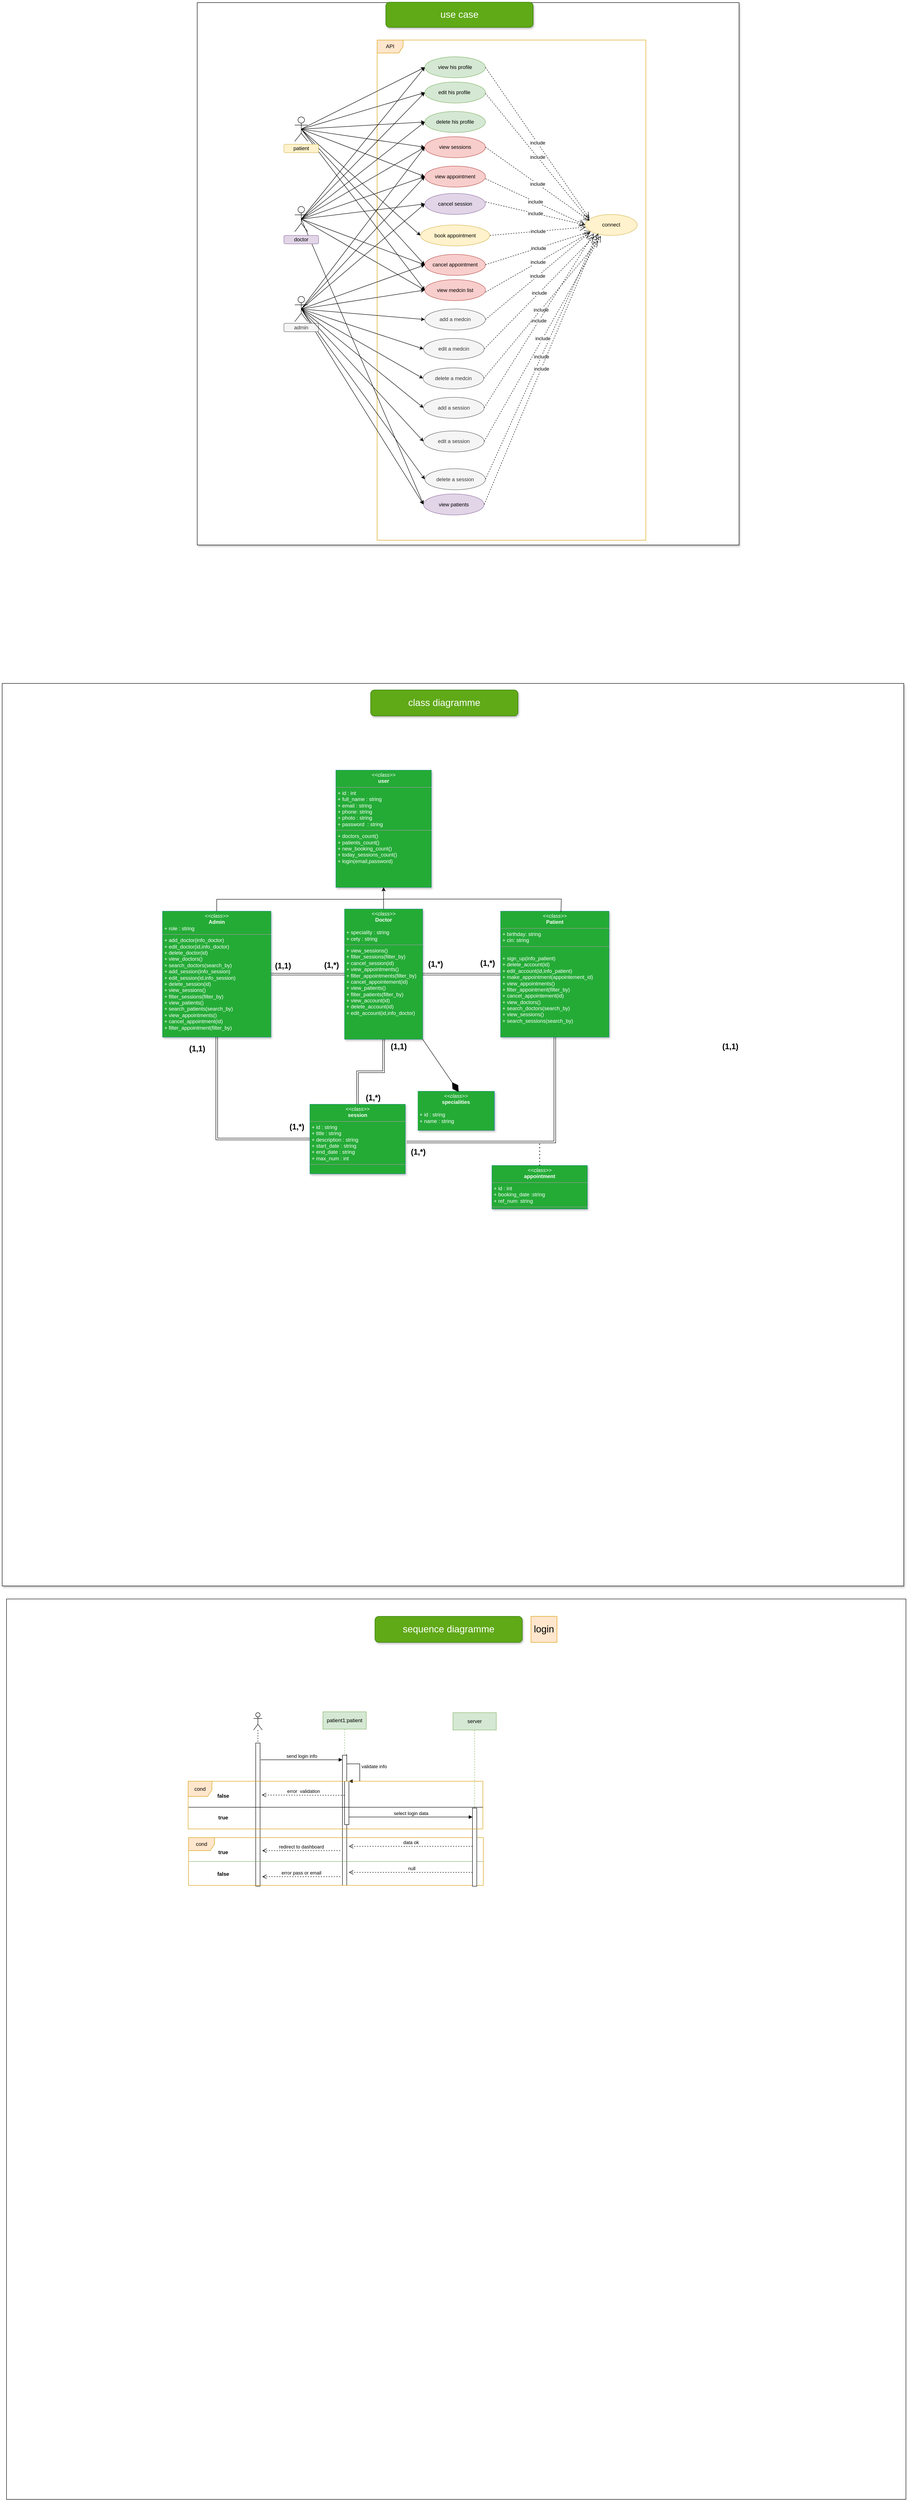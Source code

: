 <mxfile>
    <diagram id="UGjeLLnxC0224PIcNIG1" name="Page-1">
        <mxGraphModel dx="12347" dy="8640" grid="1" gridSize="10" guides="1" tooltips="1" connect="1" arrows="1" fold="1" page="1" pageScale="1" pageWidth="827" pageHeight="1169" math="0" shadow="0">
            <root>
                <mxCell id="0"/>
                <mxCell id="1" parent="0"/>
                <mxCell id="3" value="" style="whiteSpace=wrap;html=1;aspect=fixed;shadow=1;labelBackgroundColor=#24AB36;fontSize=22;fillColor=#FFFFFF;" vertex="1" parent="1">
                    <mxGeometry x="120" y="81" width="1250" height="1250" as="geometry"/>
                </mxCell>
                <mxCell id="4" value="" style="whiteSpace=wrap;html=1;aspect=fixed;shadow=1;labelBackgroundColor=#24AB36;fontSize=22;fillColor=#FFFFFF;" vertex="1" parent="1">
                    <mxGeometry x="-330" y="1650" width="2080" height="2080" as="geometry"/>
                </mxCell>
                <mxCell id="5" value="&lt;span style=&quot;font-size: 22px;&quot;&gt;class diagramme&lt;/span&gt;" style="rounded=1;whiteSpace=wrap;html=1;shadow=1;fillColor=#60a917;strokeColor=#2D7600;fontColor=#ffffff;" vertex="1" parent="1">
                    <mxGeometry x="520" y="1665" width="340" height="60" as="geometry"/>
                </mxCell>
                <mxCell id="6" style="edgeStyle=orthogonalEdgeStyle;shape=link;rounded=0;orthogonalLoop=1;jettySize=auto;html=1;entryX=0;entryY=0.5;entryDx=0;entryDy=0;fontSize=22;" edge="1" parent="1" source="7" target="9">
                    <mxGeometry relative="1" as="geometry"/>
                </mxCell>
                <mxCell id="7" value="&lt;p style=&quot;margin:0px;margin-top:4px;text-align:center;&quot;&gt;&lt;i&gt;&amp;lt;&amp;lt;class&amp;gt;&amp;gt;&lt;/i&gt;&lt;br&gt;&lt;b&gt;Admin&lt;/b&gt;&lt;/p&gt;&lt;p style=&quot;margin:0px;margin-left:4px;&quot;&gt;+ role : string&lt;/p&gt;&lt;hr size=&quot;1&quot;&gt;&lt;p style=&quot;margin:0px;margin-left:4px;&quot;&gt;+ add_doctor(info_doctor)&lt;br&gt;&lt;/p&gt;&lt;p style=&quot;margin:0px;margin-left:4px;&quot;&gt;+ edit_doctor(id,info_doctor)&lt;br&gt;&lt;/p&gt;&lt;p style=&quot;margin:0px;margin-left:4px;&quot;&gt;+ delete_doctor(id)&lt;/p&gt;&lt;p style=&quot;margin:0px;margin-left:4px;&quot;&gt;+ view_doctors()&lt;/p&gt;&lt;p style=&quot;margin:0px;margin-left:4px;&quot;&gt;+ search_doctors(search_by)&lt;/p&gt;&lt;p style=&quot;margin:0px;margin-left:4px;&quot;&gt;+ add_session(info_session)&lt;/p&gt;&lt;p style=&quot;margin:0px;margin-left:4px;&quot;&gt;+ edit_session(id,info_session)&lt;/p&gt;&lt;p style=&quot;margin:0px;margin-left:4px;&quot;&gt;+ delete_session(id)&lt;/p&gt;&lt;p style=&quot;margin: 0px 0px 0px 4px;&quot;&gt;+ view_sessions()&lt;/p&gt;&lt;p style=&quot;margin: 0px 0px 0px 4px;&quot;&gt;+ filter_sessions(filter_by)&lt;/p&gt;&lt;p style=&quot;margin:0px;margin-left:4px;&quot;&gt;+ view_patients()&lt;/p&gt;&lt;p style=&quot;margin:0px;margin-left:4px;&quot;&gt;+ search_patients(search_by)&lt;/p&gt;&lt;p style=&quot;margin:0px;margin-left:4px;&quot;&gt;+ view_appointments()&lt;/p&gt;&lt;p style=&quot;margin:0px;margin-left:4px;&quot;&gt;+ cancel_appointment(id)&lt;/p&gt;&lt;p style=&quot;margin:0px;margin-left:4px;&quot;&gt;+ filter_appointment(filter_by)&lt;/p&gt;&lt;div&gt;&lt;br&gt;&lt;/div&gt;&lt;p style=&quot;margin:0px;margin-left:4px;&quot;&gt;&lt;br&gt;&lt;/p&gt;" style="verticalAlign=top;align=left;overflow=fill;fontSize=12;fontFamily=Helvetica;html=1;shadow=1;labelBackgroundColor=#24AB36;fillColor=#FFFFFF;fontColor=#ffffff;strokeColor=#006EAF;" vertex="1" parent="1">
                    <mxGeometry x="40" y="2175" width="250" height="290" as="geometry"/>
                </mxCell>
                <mxCell id="8" style="edgeStyle=none;rounded=0;orthogonalLoop=1;jettySize=auto;html=1;exitX=1;exitY=1;exitDx=0;exitDy=0;fontSize=22;" edge="1" parent="1" source="7" target="7">
                    <mxGeometry relative="1" as="geometry"/>
                </mxCell>
                <mxCell id="9" value="&lt;p style=&quot;margin:0px;margin-top:4px;text-align:center;&quot;&gt;&lt;i&gt;&amp;lt;&amp;lt;class&amp;gt;&amp;gt;&lt;/i&gt;&lt;br&gt;&lt;b&gt;Doctor&lt;/b&gt;&lt;/p&gt;&lt;p style=&quot;margin:0px;margin-left:4px;&quot;&gt;&lt;br&gt;&lt;/p&gt;&lt;p style=&quot;margin:0px;margin-left:4px;&quot;&gt;+ speciality : string&lt;/p&gt;&lt;p style=&quot;margin:0px;margin-left:4px;&quot;&gt;+ cety : string&lt;/p&gt;&lt;hr size=&quot;1&quot;&gt;&lt;p style=&quot;margin:0px;margin-left:4px;&quot;&gt;+ view_sessions()&lt;br&gt;&lt;/p&gt;&lt;p style=&quot;margin:0px;margin-left:4px;&quot;&gt;+ filter_sessions(filter_by)&lt;/p&gt;&lt;p style=&quot;margin:0px;margin-left:4px;&quot;&gt;+ cancel_session(id)&lt;/p&gt;&lt;p style=&quot;margin:0px;margin-left:4px;&quot;&gt;+ view_appointments()&lt;/p&gt;&lt;p style=&quot;margin:0px;margin-left:4px;&quot;&gt;+ filter_appointments(filter_by)&lt;br&gt;&lt;/p&gt;&lt;p style=&quot;margin:0px;margin-left:4px;&quot;&gt;+ cancel_appointement(id)&lt;br&gt;&lt;/p&gt;&lt;p style=&quot;margin:0px;margin-left:4px;&quot;&gt;+ view_patients()&lt;/p&gt;&lt;p style=&quot;margin:0px;margin-left:4px;&quot;&gt;+ filter_patients(filter_by)&lt;/p&gt;&lt;p style=&quot;margin:0px;margin-left:4px;&quot;&gt;+ view_account(id)&lt;/p&gt;&lt;p style=&quot;margin:0px;margin-left:4px;&quot;&gt;+ delete_account(id)&lt;/p&gt;&lt;p style=&quot;margin:0px;margin-left:4px;&quot;&gt;+ edit_account(id,info_doctor)&lt;/p&gt;&lt;p style=&quot;margin:0px;margin-left:4px;&quot;&gt;&lt;br&gt;&lt;/p&gt;" style="verticalAlign=top;align=left;overflow=fill;fontSize=12;fontFamily=Helvetica;html=1;shadow=1;labelBackgroundColor=#24AB36;fillColor=#FFFFFF;fontColor=#ffffff;strokeColor=#006EAF;" vertex="1" parent="1">
                    <mxGeometry x="460" y="2170" width="180" height="300" as="geometry"/>
                </mxCell>
                <mxCell id="10" style="edgeStyle=orthogonalEdgeStyle;shape=link;rounded=0;orthogonalLoop=1;jettySize=auto;html=1;exitX=1.015;exitY=0.543;exitDx=0;exitDy=0;entryX=0.5;entryY=1;entryDx=0;entryDy=0;fontSize=22;exitPerimeter=0;" edge="1" parent="1" source="13" target="15">
                    <mxGeometry relative="1" as="geometry"/>
                </mxCell>
                <mxCell id="11" style="edgeStyle=orthogonalEdgeStyle;shape=link;rounded=0;orthogonalLoop=1;jettySize=auto;html=1;exitX=0;exitY=0.5;exitDx=0;exitDy=0;entryX=0.5;entryY=1;entryDx=0;entryDy=0;fontSize=22;" edge="1" parent="1" source="13" target="7">
                    <mxGeometry relative="1" as="geometry"/>
                </mxCell>
                <mxCell id="12" style="edgeStyle=orthogonalEdgeStyle;rounded=0;orthogonalLoop=1;jettySize=auto;html=1;entryX=0.5;entryY=1;entryDx=0;entryDy=0;shape=link;" edge="1" parent="1" source="13" target="9">
                    <mxGeometry relative="1" as="geometry"/>
                </mxCell>
                <mxCell id="13" value="&lt;p style=&quot;margin:0px;margin-top:4px;text-align:center;&quot;&gt;&lt;i&gt;&amp;lt;&amp;lt;class&amp;gt;&amp;gt;&lt;/i&gt;&lt;br&gt;&lt;b&gt;session&lt;/b&gt;&lt;/p&gt;&lt;hr size=&quot;1&quot;&gt;&lt;p style=&quot;margin:0px;margin-left:4px;&quot;&gt;+ id : string&lt;br&gt;+ title : string&lt;/p&gt;&lt;p style=&quot;margin:0px;margin-left:4px;&quot;&gt;+ description : string&lt;/p&gt;&lt;p style=&quot;margin:0px;margin-left:4px;&quot;&gt;+ start_date : string&lt;/p&gt;&lt;p style=&quot;margin:0px;margin-left:4px;&quot;&gt;+ end_date : string&lt;/p&gt;&lt;p style=&quot;margin:0px;margin-left:4px;&quot;&gt;+ max_num : int&lt;br&gt;&lt;/p&gt;&lt;hr size=&quot;1&quot;&gt;&lt;p style=&quot;margin:0px;margin-left:4px;&quot;&gt;&lt;br&gt;&lt;/p&gt;" style="verticalAlign=top;align=left;overflow=fill;fontSize=12;fontFamily=Helvetica;html=1;shadow=1;labelBackgroundColor=#24AB36;fillColor=#FFFFFF;fontColor=#ffffff;strokeColor=#006EAF;" vertex="1" parent="1">
                    <mxGeometry x="380" y="2620" width="220" height="160" as="geometry"/>
                </mxCell>
                <mxCell id="14" style="edgeStyle=none;rounded=0;orthogonalLoop=1;jettySize=auto;html=1;entryX=1;entryY=0.5;entryDx=0;entryDy=0;fontSize=22;shape=link;" edge="1" parent="1" source="15" target="9">
                    <mxGeometry relative="1" as="geometry"/>
                </mxCell>
                <mxCell id="15" value="&lt;p style=&quot;margin:0px;margin-top:4px;text-align:center;&quot;&gt;&lt;i&gt;&amp;lt;&amp;lt;class&amp;gt;&amp;gt;&lt;/i&gt;&lt;br&gt;&lt;b&gt;Patient&lt;/b&gt;&lt;/p&gt;&lt;hr size=&quot;1&quot;&gt;&lt;p style=&quot;margin:0px;margin-left:4px;&quot;&gt;+ birthday: string&lt;br&gt;+ cin: string&lt;/p&gt;&lt;hr size=&quot;1&quot;&gt;&lt;p style=&quot;margin:0px;margin-left:4px;&quot;&gt;&lt;br&gt;&lt;/p&gt;&lt;p style=&quot;margin: 0px 0px 0px 4px;&quot;&gt;+ sign_up(info_patient)&lt;/p&gt;&lt;p style=&quot;margin: 0px 0px 0px 4px;&quot;&gt;+ delete_account(id)&lt;/p&gt;&lt;p style=&quot;margin: 0px 0px 0px 4px;&quot;&gt;+ edit_account(id,info_patient)&lt;/p&gt;&lt;p style=&quot;margin:0px;margin-left:4px;&quot;&gt;+ make_appointment(appointement_id)&lt;/p&gt;&lt;p style=&quot;margin:0px;margin-left:4px;&quot;&gt;+ view_appointments()&lt;/p&gt;&lt;p style=&quot;margin:0px;margin-left:4px;&quot;&gt;+ filter_appointment(filter_by)&lt;/p&gt;&lt;p style=&quot;margin:0px;margin-left:4px;&quot;&gt;+ cancel_appointement(id)&lt;/p&gt;&lt;p style=&quot;margin:0px;margin-left:4px;&quot;&gt;+ view_doctors()&lt;/p&gt;&lt;p style=&quot;margin:0px;margin-left:4px;&quot;&gt;+ search_doctors(search_by)&lt;/p&gt;&lt;p style=&quot;margin:0px;margin-left:4px;&quot;&gt;+ view_sessions()&lt;/p&gt;&lt;p style=&quot;margin:0px;margin-left:4px;&quot;&gt;+ search_sessions(search_by)&lt;/p&gt;" style="verticalAlign=top;align=left;overflow=fill;fontSize=12;fontFamily=Helvetica;html=1;shadow=1;labelBackgroundColor=#24AB36;fillColor=#FFFFFF;fontColor=#ffffff;strokeColor=#006EAF;" vertex="1" parent="1">
                    <mxGeometry x="820" y="2175" width="250" height="290" as="geometry"/>
                </mxCell>
                <mxCell id="16" value="&lt;p style=&quot;margin:0px;margin-top:4px;text-align:center;&quot;&gt;&lt;i&gt;&amp;lt;&amp;lt;class&amp;gt;&amp;gt;&lt;/i&gt;&lt;br&gt;&lt;b&gt;appointment&lt;/b&gt;&lt;/p&gt;&lt;hr size=&quot;1&quot;&gt;&lt;p style=&quot;margin:0px;margin-left:4px;&quot;&gt;+ id : int&amp;nbsp;&lt;/p&gt;&lt;p style=&quot;margin:0px;margin-left:4px;&quot;&gt;+ booking_date :string&lt;/p&gt;&lt;p style=&quot;margin:0px;margin-left:4px;&quot;&gt;+ ref_num: string&lt;/p&gt;&lt;hr size=&quot;1&quot;&gt;&lt;p style=&quot;margin:0px;margin-left:4px;&quot;&gt;&lt;br&gt;&lt;/p&gt;" style="verticalAlign=top;align=left;overflow=fill;fontSize=12;fontFamily=Helvetica;html=1;shadow=1;labelBackgroundColor=#24AB36;fillColor=#FFFFFF;fontColor=#ffffff;strokeColor=#006EAF;" vertex="1" parent="1">
                    <mxGeometry x="800" y="2761" width="220" height="100" as="geometry"/>
                </mxCell>
                <mxCell id="17" value="&lt;p style=&quot;margin:0px;margin-top:4px;text-align:center;&quot;&gt;&lt;i&gt;&amp;lt;&amp;lt;class&amp;gt;&amp;gt;&lt;/i&gt;&lt;br&gt;&lt;b&gt;user&lt;/b&gt;&lt;/p&gt;&lt;hr size=&quot;1&quot;&gt;&lt;p style=&quot;margin: 0px 0px 0px 4px;&quot;&gt;+ id : int&lt;br&gt;+ full_name : string&lt;/p&gt;&lt;p style=&quot;margin: 0px 0px 0px 4px;&quot;&gt;+ email : string&lt;/p&gt;&lt;p style=&quot;margin: 0px 0px 0px 4px;&quot;&gt;+ phone: string&lt;br&gt;&lt;/p&gt;&lt;p style=&quot;margin: 0px 0px 0px 4px;&quot;&gt;+ photo : string&lt;br&gt;&lt;/p&gt;&lt;p style=&quot;margin: 0px 0px 0px 4px;&quot;&gt;+ password&amp;nbsp; : string&lt;/p&gt;&lt;hr size=&quot;1&quot;&gt;&lt;p style=&quot;margin:0px;margin-left:4px;&quot;&gt;+ doctors_count()&lt;/p&gt;&lt;p style=&quot;margin:0px;margin-left:4px;&quot;&gt;+ patients_count()&lt;/p&gt;&lt;p style=&quot;margin:0px;margin-left:4px;&quot;&gt;+ new_booking_count()&lt;/p&gt;&lt;p style=&quot;margin:0px;margin-left:4px;&quot;&gt;+ today_sessions_count()&lt;/p&gt;&lt;p style=&quot;margin:0px;margin-left:4px;&quot;&gt;+ login(email,password)&lt;/p&gt;" style="verticalAlign=top;align=left;overflow=fill;fontSize=12;fontFamily=Helvetica;html=1;shadow=1;labelBackgroundColor=#24AB36;fillColor=#FFFFFF;fontColor=#ffffff;strokeColor=#006EAF;" vertex="1" parent="1">
                    <mxGeometry x="440" y="1850" width="220" height="270" as="geometry"/>
                </mxCell>
                <mxCell id="18" style="edgeStyle=orthogonalEdgeStyle;rounded=0;orthogonalLoop=1;jettySize=auto;html=1;exitX=0.5;exitY=0;exitDx=0;exitDy=0;entryX=0.5;entryY=1;entryDx=0;entryDy=0;fontSize=22;" edge="1" parent="1" source="7" target="17">
                    <mxGeometry relative="1" as="geometry"/>
                </mxCell>
                <mxCell id="19" style="edgeStyle=orthogonalEdgeStyle;rounded=0;orthogonalLoop=1;jettySize=auto;html=1;exitX=0.5;exitY=0;exitDx=0;exitDy=0;entryX=0.5;entryY=1;entryDx=0;entryDy=0;fontSize=22;" edge="1" parent="1" source="9" target="17">
                    <mxGeometry relative="1" as="geometry"/>
                </mxCell>
                <mxCell id="20" style="edgeStyle=orthogonalEdgeStyle;rounded=0;orthogonalLoop=1;jettySize=auto;html=1;entryX=0.5;entryY=1;entryDx=0;entryDy=0;fontSize=22;exitX=0.557;exitY=0.006;exitDx=0;exitDy=0;exitPerimeter=0;" edge="1" parent="1" source="15" target="17">
                    <mxGeometry relative="1" as="geometry">
                        <Array as="points">
                            <mxPoint x="959" y="2170"/>
                            <mxPoint x="960" y="2147"/>
                            <mxPoint x="550" y="2147"/>
                        </Array>
                        <mxPoint x="1380" y="2170" as="sourcePoint"/>
                        <mxPoint x="660" y="2117.0" as="targetPoint"/>
                    </mxGeometry>
                </mxCell>
                <mxCell id="21" value="" style="group" vertex="1" connectable="0" parent="1">
                    <mxGeometry x="320" y="80" width="835" height="1240" as="geometry"/>
                </mxCell>
                <mxCell id="22" value="API" style="shape=umlFrame;whiteSpace=wrap;html=1;fillColor=#ffe6cc;strokeColor=#d79b00;" vertex="1" parent="21">
                    <mxGeometry x="215" y="87.188" width="620" height="1152.812" as="geometry"/>
                </mxCell>
                <mxCell id="23" value="Actor" style="shape=umlActor;verticalLabelPosition=bottom;verticalAlign=top;html=1;" vertex="1" parent="21">
                    <mxGeometry x="25" y="264.469" width="30" height="56.188" as="geometry"/>
                </mxCell>
                <mxCell id="24" value="Actor" style="shape=umlActor;verticalLabelPosition=bottom;verticalAlign=top;html=1;" vertex="1" parent="21">
                    <mxGeometry x="25" y="470.812" width="30" height="58.125" as="geometry"/>
                </mxCell>
                <mxCell id="25" style="edgeStyle=none;rounded=0;orthogonalLoop=1;jettySize=auto;html=1;exitX=0.5;exitY=0.5;exitDx=0;exitDy=0;exitPerimeter=0;" edge="1" parent="21" source="27">
                    <mxGeometry relative="1" as="geometry">
                        <mxPoint x="325" y="402.031" as="targetPoint"/>
                    </mxGeometry>
                </mxCell>
                <mxCell id="26" style="edgeStyle=none;rounded=0;orthogonalLoop=1;jettySize=auto;html=1;exitX=0.5;exitY=0.5;exitDx=0;exitDy=0;exitPerimeter=0;" edge="1" parent="21" source="27">
                    <mxGeometry relative="1" as="geometry">
                        <mxPoint x="325" y="465" as="targetPoint"/>
                    </mxGeometry>
                </mxCell>
                <mxCell id="27" value="Actor" style="shape=umlActor;verticalLabelPosition=bottom;verticalAlign=top;html=1;" vertex="1" parent="21">
                    <mxGeometry x="25" y="678.125" width="30" height="58.125" as="geometry"/>
                </mxCell>
                <mxCell id="28" value="edit his profile&amp;nbsp;" style="ellipse;whiteSpace=wrap;html=1;fillColor=#d5e8d4;strokeColor=#82b366;" vertex="1" parent="21">
                    <mxGeometry x="325" y="184.062" width="140" height="48.438" as="geometry"/>
                </mxCell>
                <mxCell id="29" style="edgeStyle=none;rounded=0;orthogonalLoop=1;jettySize=auto;html=1;exitX=0.5;exitY=0.5;exitDx=0;exitDy=0;exitPerimeter=0;entryX=0;entryY=0.5;entryDx=0;entryDy=0;" edge="1" parent="21" source="23" target="28">
                    <mxGeometry relative="1" as="geometry"/>
                </mxCell>
                <mxCell id="30" style="edgeStyle=none;rounded=0;orthogonalLoop=1;jettySize=auto;html=1;exitX=0.5;exitY=0.5;exitDx=0;exitDy=0;exitPerimeter=0;entryX=0;entryY=0.5;entryDx=0;entryDy=0;" edge="1" parent="21" source="24" target="28">
                    <mxGeometry relative="1" as="geometry"/>
                </mxCell>
                <mxCell id="31" value="view sessions" style="ellipse;whiteSpace=wrap;html=1;fillColor=#f8cecc;strokeColor=#b85450;" vertex="1" parent="21">
                    <mxGeometry x="325" y="310" width="140" height="48.438" as="geometry"/>
                </mxCell>
                <mxCell id="32" style="edgeStyle=none;rounded=0;orthogonalLoop=1;jettySize=auto;html=1;exitX=0.5;exitY=0.5;exitDx=0;exitDy=0;exitPerimeter=0;entryX=0;entryY=0.5;entryDx=0;entryDy=0;" edge="1" parent="21" source="23" target="31">
                    <mxGeometry relative="1" as="geometry"/>
                </mxCell>
                <mxCell id="33" style="edgeStyle=none;rounded=0;orthogonalLoop=1;jettySize=auto;html=1;exitX=0.5;exitY=0.5;exitDx=0;exitDy=0;exitPerimeter=0;entryX=0;entryY=0.5;entryDx=0;entryDy=0;" edge="1" parent="21" source="24" target="31">
                    <mxGeometry relative="1" as="geometry"/>
                </mxCell>
                <mxCell id="34" style="edgeStyle=none;rounded=0;orthogonalLoop=1;jettySize=auto;html=1;exitX=0.5;exitY=0.5;exitDx=0;exitDy=0;exitPerimeter=0;entryX=0;entryY=0.5;entryDx=0;entryDy=0;" edge="1" parent="21" source="27" target="31">
                    <mxGeometry relative="1" as="geometry">
                        <mxPoint x="325" y="343.906" as="targetPoint"/>
                    </mxGeometry>
                </mxCell>
                <mxCell id="35" value="book appointment" style="ellipse;whiteSpace=wrap;html=1;fillColor=#fff2cc;strokeColor=#d6b656;" vertex="1" parent="21">
                    <mxGeometry x="315" y="513.438" width="160" height="48.438" as="geometry"/>
                </mxCell>
                <mxCell id="36" style="edgeStyle=none;rounded=0;orthogonalLoop=1;jettySize=auto;html=1;exitX=0.5;exitY=0.5;exitDx=0;exitDy=0;exitPerimeter=0;entryX=0;entryY=0.5;entryDx=0;entryDy=0;" edge="1" parent="21" source="23" target="35">
                    <mxGeometry relative="1" as="geometry"/>
                </mxCell>
                <mxCell id="37" value="cancel session" style="ellipse;whiteSpace=wrap;html=1;fillColor=#e1d5e7;strokeColor=#9673a6;" vertex="1" parent="21">
                    <mxGeometry x="325" y="440.781" width="140" height="48.438" as="geometry"/>
                </mxCell>
                <mxCell id="38" style="edgeStyle=none;rounded=0;orthogonalLoop=1;jettySize=auto;html=1;exitX=0.5;exitY=0.5;exitDx=0;exitDy=0;exitPerimeter=0;entryX=0;entryY=0.5;entryDx=0;entryDy=0;" edge="1" parent="21" source="24" target="37">
                    <mxGeometry relative="1" as="geometry"/>
                </mxCell>
                <mxCell id="39" value="cancel appointment" style="ellipse;whiteSpace=wrap;html=1;fillColor=#f8cecc;strokeColor=#b85450;" vertex="1" parent="21">
                    <mxGeometry x="325" y="581.25" width="140" height="48.438" as="geometry"/>
                </mxCell>
                <mxCell id="40" style="edgeStyle=none;rounded=0;orthogonalLoop=1;jettySize=auto;html=1;exitX=0.5;exitY=0.5;exitDx=0;exitDy=0;exitPerimeter=0;entryX=0;entryY=0.5;entryDx=0;entryDy=0;" edge="1" parent="21" source="23" target="39">
                    <mxGeometry relative="1" as="geometry"/>
                </mxCell>
                <mxCell id="41" style="edgeStyle=none;rounded=0;orthogonalLoop=1;jettySize=auto;html=1;exitX=0.5;exitY=0.5;exitDx=0;exitDy=0;exitPerimeter=0;entryX=0;entryY=0.5;entryDx=0;entryDy=0;" edge="1" parent="21" source="24" target="39">
                    <mxGeometry relative="1" as="geometry"/>
                </mxCell>
                <mxCell id="42" style="edgeStyle=none;rounded=0;orthogonalLoop=1;jettySize=auto;html=1;exitX=0.5;exitY=0.5;exitDx=0;exitDy=0;exitPerimeter=0;entryX=0;entryY=0.5;entryDx=0;entryDy=0;" edge="1" parent="21" source="27" target="39">
                    <mxGeometry relative="1" as="geometry"/>
                </mxCell>
                <mxCell id="43" value="view medcin list" style="ellipse;whiteSpace=wrap;html=1;fillColor=#f8cecc;strokeColor=#b85450;" vertex="1" parent="21">
                    <mxGeometry x="325" y="639.375" width="140" height="48.438" as="geometry"/>
                </mxCell>
                <mxCell id="44" style="edgeStyle=none;rounded=0;orthogonalLoop=1;jettySize=auto;html=1;exitX=0.5;exitY=0.5;exitDx=0;exitDy=0;exitPerimeter=0;entryX=0;entryY=0.5;entryDx=0;entryDy=0;" edge="1" parent="21" source="23" target="43">
                    <mxGeometry relative="1" as="geometry"/>
                </mxCell>
                <mxCell id="45" style="edgeStyle=none;rounded=0;orthogonalLoop=1;jettySize=auto;html=1;exitX=0.5;exitY=0.5;exitDx=0;exitDy=0;exitPerimeter=0;entryX=0;entryY=0.5;entryDx=0;entryDy=0;" edge="1" parent="21" source="24" target="43">
                    <mxGeometry relative="1" as="geometry"/>
                </mxCell>
                <mxCell id="46" style="edgeStyle=none;rounded=0;orthogonalLoop=1;jettySize=auto;html=1;exitX=0.5;exitY=0.5;exitDx=0;exitDy=0;exitPerimeter=0;entryX=0;entryY=0.5;entryDx=0;entryDy=0;" edge="1" parent="21" source="27" target="43">
                    <mxGeometry relative="1" as="geometry"/>
                </mxCell>
                <mxCell id="47" value="view appointment" style="ellipse;whiteSpace=wrap;html=1;fillColor=#f8cecc;strokeColor=#b85450;" vertex="1" parent="21">
                    <mxGeometry x="325" y="377.812" width="140" height="48.438" as="geometry"/>
                </mxCell>
                <mxCell id="48" style="edgeStyle=none;rounded=0;orthogonalLoop=1;jettySize=auto;html=1;exitX=0.5;exitY=0.5;exitDx=0;exitDy=0;exitPerimeter=0;entryX=0;entryY=0.5;entryDx=0;entryDy=0;" edge="1" parent="21" source="23" target="47">
                    <mxGeometry relative="1" as="geometry"/>
                </mxCell>
                <mxCell id="49" style="edgeStyle=none;rounded=0;orthogonalLoop=1;jettySize=auto;html=1;exitX=0.5;exitY=0.5;exitDx=0;exitDy=0;exitPerimeter=0;entryX=0;entryY=0.5;entryDx=0;entryDy=0;" edge="1" parent="21" source="24" target="47">
                    <mxGeometry relative="1" as="geometry"/>
                </mxCell>
                <mxCell id="50" value="add a medcin" style="ellipse;whiteSpace=wrap;html=1;fillColor=#f5f5f5;fontColor=#333333;strokeColor=#666666;" vertex="1" parent="21">
                    <mxGeometry x="325" y="707.188" width="140" height="48.438" as="geometry"/>
                </mxCell>
                <mxCell id="51" style="edgeStyle=none;rounded=0;orthogonalLoop=1;jettySize=auto;html=1;exitX=0.5;exitY=0.5;exitDx=0;exitDy=0;exitPerimeter=0;entryX=0;entryY=0.5;entryDx=0;entryDy=0;" edge="1" parent="21" source="27" target="50">
                    <mxGeometry relative="1" as="geometry"/>
                </mxCell>
                <mxCell id="52" value="delete a session" style="ellipse;whiteSpace=wrap;html=1;fillColor=#f5f5f5;fontColor=#333333;strokeColor=#666666;" vertex="1" parent="21">
                    <mxGeometry x="325" y="1075.312" width="140" height="48.438" as="geometry"/>
                </mxCell>
                <mxCell id="53" style="edgeStyle=none;rounded=0;orthogonalLoop=1;jettySize=auto;html=1;exitX=0.5;exitY=0.5;exitDx=0;exitDy=0;exitPerimeter=0;entryX=0;entryY=0.5;entryDx=0;entryDy=0;" edge="1" parent="21" source="27" target="52">
                    <mxGeometry relative="1" as="geometry"/>
                </mxCell>
                <mxCell id="54" value="view patients" style="ellipse;whiteSpace=wrap;html=1;fillColor=#e1d5e7;strokeColor=#9673a6;" vertex="1" parent="21">
                    <mxGeometry x="322" y="1133.438" width="140" height="48.438" as="geometry"/>
                </mxCell>
                <mxCell id="55" style="edgeStyle=none;rounded=0;orthogonalLoop=1;jettySize=auto;html=1;exitX=0.5;exitY=0.5;exitDx=0;exitDy=0;exitPerimeter=0;entryX=0;entryY=0.5;entryDx=0;entryDy=0;" edge="1" parent="21" source="24" target="54">
                    <mxGeometry relative="1" as="geometry"/>
                </mxCell>
                <mxCell id="56" style="edgeStyle=none;rounded=0;orthogonalLoop=1;jettySize=auto;html=1;exitX=0.5;exitY=0.5;exitDx=0;exitDy=0;exitPerimeter=0;entryX=0;entryY=0.5;entryDx=0;entryDy=0;" edge="1" parent="21" source="27" target="54">
                    <mxGeometry relative="1" as="geometry"/>
                </mxCell>
                <mxCell id="57" value="patient" style="rounded=1;whiteSpace=wrap;html=1;fillColor=#fff2cc;strokeColor=#d6b656;" vertex="1" parent="21">
                    <mxGeometry y="327.438" width="80" height="19.375" as="geometry"/>
                </mxCell>
                <mxCell id="58" value="doctor" style="rounded=1;whiteSpace=wrap;html=1;fillColor=#e1d5e7;strokeColor=#9673a6;" vertex="1" parent="21">
                    <mxGeometry y="537.656" width="80" height="19.375" as="geometry"/>
                </mxCell>
                <mxCell id="59" value="admin" style="rounded=1;whiteSpace=wrap;html=1;fillColor=#f5f5f5;fontColor=#333333;strokeColor=#666666;" vertex="1" parent="21">
                    <mxGeometry y="740.125" width="80" height="19.375" as="geometry"/>
                </mxCell>
                <mxCell id="60" value="connect" style="ellipse;whiteSpace=wrap;html=1;fillColor=#fff2cc;strokeColor=#d6b656;" vertex="1" parent="21">
                    <mxGeometry x="695" y="489.219" width="120" height="48.438" as="geometry"/>
                </mxCell>
                <mxCell id="61" value="include" style="endArrow=open;endSize=12;dashed=1;html=1;rounded=0;" edge="1" parent="21" target="60">
                    <mxGeometry width="160" relative="1" as="geometry">
                        <mxPoint x="465" y="604.984" as="sourcePoint"/>
                        <mxPoint x="586" y="605.352" as="targetPoint"/>
                    </mxGeometry>
                </mxCell>
                <mxCell id="62" value="include" style="endArrow=open;endSize=12;dashed=1;html=1;rounded=0;" edge="1" parent="21" target="60">
                    <mxGeometry width="160" relative="1" as="geometry">
                        <mxPoint x="475" y="537.55" as="sourcePoint"/>
                        <mxPoint x="736.487" y="460.254" as="targetPoint"/>
                    </mxGeometry>
                </mxCell>
                <mxCell id="63" value="include" style="endArrow=open;endSize=12;dashed=1;html=1;rounded=0;" edge="1" parent="21">
                    <mxGeometry width="160" relative="1" as="geometry">
                        <mxPoint x="465" y="460.243" as="sourcePoint"/>
                        <mxPoint x="695" y="513.438" as="targetPoint"/>
                    </mxGeometry>
                </mxCell>
                <mxCell id="64" value="include" style="endArrow=open;endSize=12;dashed=1;html=1;rounded=0;entryX=0;entryY=0.5;entryDx=0;entryDy=0;" edge="1" parent="21" target="60">
                    <mxGeometry width="160" relative="1" as="geometry">
                        <mxPoint x="465" y="406.875" as="sourcePoint"/>
                        <mxPoint x="715" y="455.225" as="targetPoint"/>
                    </mxGeometry>
                </mxCell>
                <mxCell id="65" value="include" style="endArrow=open;endSize=12;dashed=1;html=1;rounded=0;entryX=0.083;entryY=0.3;entryDx=0;entryDy=0;entryPerimeter=0;exitX=1;exitY=0.5;exitDx=0;exitDy=0;" edge="1" parent="21" source="31" target="60">
                    <mxGeometry width="160" relative="1" as="geometry">
                        <mxPoint x="465" y="348.75" as="sourcePoint"/>
                        <mxPoint x="715" y="513.438" as="targetPoint"/>
                    </mxGeometry>
                </mxCell>
                <mxCell id="66" value="include" style="endArrow=open;endSize=12;dashed=1;html=1;rounded=0;" edge="1" parent="21">
                    <mxGeometry width="160" relative="1" as="geometry">
                        <mxPoint x="465" y="210.325" as="sourcePoint"/>
                        <mxPoint x="705" y="503.75" as="targetPoint"/>
                    </mxGeometry>
                </mxCell>
                <mxCell id="67" value="include" style="endArrow=open;endSize=12;dashed=1;html=1;rounded=0;entryX=0.101;entryY=0.849;entryDx=0;entryDy=0;entryPerimeter=0;" edge="1" parent="21" target="60">
                    <mxGeometry width="160" relative="1" as="geometry">
                        <mxPoint x="465" y="668.331" as="sourcePoint"/>
                        <mxPoint x="726.487" y="591.035" as="targetPoint"/>
                    </mxGeometry>
                </mxCell>
                <mxCell id="68" value="include" style="endArrow=open;endSize=12;dashed=1;html=1;rounded=0;entryX=0.086;entryY=0.862;entryDx=0;entryDy=0;entryPerimeter=0;exitX=1;exitY=0.5;exitDx=0;exitDy=0;" edge="1" parent="21" source="50" target="60">
                    <mxGeometry width="160" relative="1" as="geometry">
                        <mxPoint x="465" y="736.492" as="sourcePoint"/>
                        <mxPoint x="743.44" y="602.33" as="targetPoint"/>
                    </mxGeometry>
                </mxCell>
                <mxCell id="69" value="include" style="endArrow=open;endSize=12;dashed=1;html=1;rounded=0;entryX=0.224;entryY=0.96;entryDx=0;entryDy=0;entryPerimeter=0;exitX=1;exitY=0.5;exitDx=0;exitDy=0;" edge="1" parent="21" source="52" target="60">
                    <mxGeometry width="160" relative="1" as="geometry">
                        <mxPoint x="465" y="811.086" as="sourcePoint"/>
                        <mxPoint x="758" y="542.5" as="targetPoint"/>
                    </mxGeometry>
                </mxCell>
                <mxCell id="70" value="include" style="endArrow=open;endSize=12;dashed=1;html=1;rounded=0;exitX=1;exitY=0.5;exitDx=0;exitDy=0;" edge="1" parent="21" source="54">
                    <mxGeometry width="160" relative="1" as="geometry">
                        <mxPoint x="465" y="877.813" as="sourcePoint"/>
                        <mxPoint x="725" y="532.812" as="targetPoint"/>
                    </mxGeometry>
                </mxCell>
                <mxCell id="71" value="&lt;span style=&quot;font-size: 22px;&quot;&gt;use case&lt;/span&gt;" style="rounded=1;whiteSpace=wrap;html=1;shadow=1;fillColor=#60a917;strokeColor=#2D7600;fontColor=#ffffff;" vertex="1" parent="21">
                    <mxGeometry x="235" width="340" height="58.125" as="geometry"/>
                </mxCell>
                <mxCell id="72" value="delete his profile" style="ellipse;whiteSpace=wrap;html=1;fillColor=#d5e8d4;strokeColor=#82b366;" vertex="1" parent="21">
                    <mxGeometry x="325" y="251.875" width="140" height="48.438" as="geometry"/>
                </mxCell>
                <mxCell id="73" style="edgeStyle=none;rounded=0;orthogonalLoop=1;jettySize=auto;html=1;exitX=0.5;exitY=0.5;exitDx=0;exitDy=0;exitPerimeter=0;entryX=0;entryY=0.5;entryDx=0;entryDy=0;fontSize=22;" edge="1" parent="21" source="23" target="72">
                    <mxGeometry relative="1" as="geometry"/>
                </mxCell>
                <mxCell id="74" style="edgeStyle=none;rounded=0;orthogonalLoop=1;jettySize=auto;html=1;exitX=0.5;exitY=0.5;exitDx=0;exitDy=0;exitPerimeter=0;entryX=0;entryY=0.5;entryDx=0;entryDy=0;fontSize=22;" edge="1" parent="21" source="24" target="72">
                    <mxGeometry relative="1" as="geometry"/>
                </mxCell>
                <mxCell id="75" value="view his profile" style="ellipse;whiteSpace=wrap;html=1;fillColor=#d5e8d4;strokeColor=#82b366;" vertex="1" parent="21">
                    <mxGeometry x="325" y="125.938" width="140" height="48.438" as="geometry"/>
                </mxCell>
                <mxCell id="76" style="rounded=0;orthogonalLoop=1;jettySize=auto;html=1;exitX=0.5;exitY=0.5;exitDx=0;exitDy=0;exitPerimeter=0;entryX=0;entryY=0.5;entryDx=0;entryDy=0;fontSize=22;" edge="1" parent="21" source="23" target="75">
                    <mxGeometry relative="1" as="geometry"/>
                </mxCell>
                <mxCell id="77" style="edgeStyle=none;rounded=0;orthogonalLoop=1;jettySize=auto;html=1;exitX=0.5;exitY=0.5;exitDx=0;exitDy=0;exitPerimeter=0;entryX=0;entryY=0.5;entryDx=0;entryDy=0;fontSize=22;" edge="1" parent="21" source="24" target="75">
                    <mxGeometry relative="1" as="geometry"/>
                </mxCell>
                <mxCell id="78" value="edit a medcin" style="ellipse;whiteSpace=wrap;html=1;fillColor=#f5f5f5;fontColor=#333333;strokeColor=#666666;" vertex="1" parent="21">
                    <mxGeometry x="322" y="775" width="140" height="48.438" as="geometry"/>
                </mxCell>
                <mxCell id="79" style="edgeStyle=none;rounded=0;orthogonalLoop=1;jettySize=auto;html=1;exitX=0.5;exitY=0.5;exitDx=0;exitDy=0;exitPerimeter=0;entryX=0;entryY=0.5;entryDx=0;entryDy=0;fontSize=22;" edge="1" parent="21" source="27" target="78">
                    <mxGeometry relative="1" as="geometry"/>
                </mxCell>
                <mxCell id="80" value="delete a medcin" style="ellipse;whiteSpace=wrap;html=1;fillColor=#f5f5f5;fontColor=#333333;strokeColor=#666666;" vertex="1" parent="21">
                    <mxGeometry x="321" y="842.812" width="140" height="48.438" as="geometry"/>
                </mxCell>
                <mxCell id="81" value="edit a session" style="ellipse;whiteSpace=wrap;html=1;fillColor=#f5f5f5;fontColor=#333333;strokeColor=#666666;" vertex="1" parent="21">
                    <mxGeometry x="322" y="988.125" width="140" height="48.438" as="geometry"/>
                </mxCell>
                <mxCell id="82" value="add a session" style="ellipse;whiteSpace=wrap;html=1;fillColor=#f5f5f5;fontColor=#333333;strokeColor=#666666;" vertex="1" parent="21">
                    <mxGeometry x="322" y="910.625" width="140" height="48.438" as="geometry"/>
                </mxCell>
                <mxCell id="83" value="include" style="endArrow=open;endSize=12;dashed=1;html=1;rounded=0;entryX=0.086;entryY=0.862;entryDx=0;entryDy=0;entryPerimeter=0;exitX=1;exitY=0.5;exitDx=0;exitDy=0;" edge="1" parent="21" source="78">
                    <mxGeometry width="160" relative="1" as="geometry">
                        <mxPoint x="475" y="741.094" as="sourcePoint"/>
                        <mxPoint x="715.32" y="540.659" as="targetPoint"/>
                    </mxGeometry>
                </mxCell>
                <mxCell id="84" value="include" style="endArrow=open;endSize=12;dashed=1;html=1;rounded=0;entryX=0.086;entryY=0.862;entryDx=0;entryDy=0;entryPerimeter=0;exitX=1;exitY=0.5;exitDx=0;exitDy=0;" edge="1" parent="21" source="80">
                    <mxGeometry width="160" relative="1" as="geometry">
                        <mxPoint x="472" y="808.906" as="sourcePoint"/>
                        <mxPoint x="725.32" y="550.347" as="targetPoint"/>
                    </mxGeometry>
                </mxCell>
                <mxCell id="85" value="include" style="endArrow=open;endSize=12;dashed=1;html=1;rounded=0;entryX=0.3;entryY=1.025;entryDx=0;entryDy=0;entryPerimeter=0;exitX=1;exitY=0.5;exitDx=0;exitDy=0;" edge="1" parent="21" source="81" target="60">
                    <mxGeometry width="160" relative="1" as="geometry">
                        <mxPoint x="471.0" y="876.719" as="sourcePoint"/>
                        <mxPoint x="735.32" y="560.034" as="targetPoint"/>
                    </mxGeometry>
                </mxCell>
                <mxCell id="86" value="include" style="endArrow=open;endSize=12;dashed=1;html=1;rounded=0;exitX=1;exitY=0.5;exitDx=0;exitDy=0;" edge="1" parent="21" source="82">
                    <mxGeometry width="160" relative="1" as="geometry">
                        <mxPoint x="481.0" y="886.406" as="sourcePoint"/>
                        <mxPoint x="715" y="532.812" as="targetPoint"/>
                    </mxGeometry>
                </mxCell>
                <mxCell id="87" value="include" style="endArrow=open;endSize=12;dashed=1;html=1;rounded=0;exitX=1;exitY=0.5;exitDx=0;exitDy=0;entryX=0.081;entryY=0.185;entryDx=0;entryDy=0;entryPerimeter=0;" edge="1" parent="21" source="75" target="60">
                    <mxGeometry width="160" relative="1" as="geometry">
                        <mxPoint x="475" y="220.013" as="sourcePoint"/>
                        <mxPoint x="715" y="513.438" as="targetPoint"/>
                    </mxGeometry>
                </mxCell>
                <mxCell id="88" style="edgeStyle=none;rounded=0;orthogonalLoop=1;jettySize=auto;html=1;exitX=0.5;exitY=0.5;exitDx=0;exitDy=0;exitPerimeter=0;entryX=0;entryY=0.5;entryDx=0;entryDy=0;fontSize=22;" edge="1" parent="21" source="27" target="80">
                    <mxGeometry relative="1" as="geometry"/>
                </mxCell>
                <mxCell id="89" style="edgeStyle=none;rounded=0;orthogonalLoop=1;jettySize=auto;html=1;exitX=0.5;exitY=0.5;exitDx=0;exitDy=0;exitPerimeter=0;entryX=0;entryY=0.5;entryDx=0;entryDy=0;fontSize=22;" edge="1" parent="21" source="27" target="81">
                    <mxGeometry relative="1" as="geometry"/>
                </mxCell>
                <mxCell id="90" style="edgeStyle=none;rounded=0;orthogonalLoop=1;jettySize=auto;html=1;exitX=0.5;exitY=0.5;exitDx=0;exitDy=0;exitPerimeter=0;entryX=0;entryY=0.5;entryDx=0;entryDy=0;fontSize=22;" edge="1" parent="21" source="27" target="82">
                    <mxGeometry relative="1" as="geometry"/>
                </mxCell>
                <mxCell id="91" value="" style="endArrow=none;dashed=1;html=1;dashPattern=1 3;strokeWidth=2;rounded=0;fontSize=22;exitX=0.5;exitY=0;exitDx=0;exitDy=0;" edge="1" parent="1" source="16">
                    <mxGeometry width="50" height="50" relative="1" as="geometry">
                        <mxPoint x="700" y="2520" as="sourcePoint"/>
                        <mxPoint x="910" y="2710" as="targetPoint"/>
                    </mxGeometry>
                </mxCell>
                <mxCell id="92" value="(1,1)" style="text;align=center;fontStyle=1;verticalAlign=middle;spacingLeft=3;spacingRight=3;strokeColor=none;rotatable=0;points=[[0,0.5],[1,0.5]];portConstraint=eastwest;shadow=1;labelBackgroundColor=#FFFFFF;fontSize=18;fillColor=none;" vertex="1" parent="1">
                    <mxGeometry x="545" y="2472" width="80" height="26" as="geometry"/>
                </mxCell>
                <mxCell id="93" value="(1,*)" style="text;align=center;fontStyle=1;verticalAlign=middle;spacingLeft=3;spacingRight=3;strokeColor=none;rotatable=0;points=[[0,0.5],[1,0.5]];portConstraint=eastwest;shadow=1;labelBackgroundColor=#FFFFFF;fontSize=18;fillColor=none;" vertex="1" parent="1">
                    <mxGeometry x="590" y="2715" width="80" height="26" as="geometry"/>
                </mxCell>
                <mxCell id="94" value="(1,*)" style="text;align=center;fontStyle=1;verticalAlign=middle;spacingLeft=3;spacingRight=3;strokeColor=none;rotatable=0;points=[[0,0.5],[1,0.5]];portConstraint=eastwest;shadow=1;labelBackgroundColor=#FFFFFF;fontSize=18;fillColor=none;" vertex="1" parent="1">
                    <mxGeometry x="310" y="2650" width="80" height="40" as="geometry"/>
                </mxCell>
                <mxCell id="95" value="(1,1)" style="text;align=center;fontStyle=1;verticalAlign=middle;spacingLeft=3;spacingRight=3;strokeColor=none;rotatable=0;points=[[0,0.5],[1,0.5]];portConstraint=eastwest;shadow=1;labelBackgroundColor=#FFFFFF;fontSize=18;fillColor=none;" vertex="1" parent="1">
                    <mxGeometry x="80" y="2470" width="80" height="40" as="geometry"/>
                </mxCell>
                <mxCell id="96" value="(1,1)" style="text;align=center;fontStyle=1;verticalAlign=middle;spacingLeft=3;spacingRight=3;strokeColor=none;rotatable=0;points=[[0,0.5],[1,0.5]];portConstraint=eastwest;shadow=1;labelBackgroundColor=#FFFFFF;fontSize=18;fillColor=none;" vertex="1" parent="1">
                    <mxGeometry x="1310" y="2465" width="80" height="40" as="geometry"/>
                </mxCell>
                <mxCell id="97" value="(1,*)" style="text;align=center;fontStyle=1;verticalAlign=middle;spacingLeft=3;spacingRight=3;strokeColor=none;rotatable=0;points=[[0,0.5],[1,0.5]];portConstraint=eastwest;shadow=1;labelBackgroundColor=#FFFFFF;fontSize=18;fillColor=none;" vertex="1" parent="1">
                    <mxGeometry x="486" y="2590" width="80" height="26" as="geometry"/>
                </mxCell>
                <mxCell id="98" value="(1,*)" style="text;align=center;fontStyle=1;verticalAlign=middle;spacingLeft=3;spacingRight=3;strokeColor=none;rotatable=0;points=[[0,0.5],[1,0.5]];portConstraint=eastwest;shadow=1;labelBackgroundColor=#FFFFFF;fontSize=18;fillColor=none;" vertex="1" parent="1">
                    <mxGeometry x="750" y="2273" width="80" height="40" as="geometry"/>
                </mxCell>
                <mxCell id="99" value="(1,*)" style="text;align=center;fontStyle=1;verticalAlign=middle;spacingLeft=3;spacingRight=3;strokeColor=none;rotatable=0;points=[[0,0.5],[1,0.5]];portConstraint=eastwest;shadow=1;labelBackgroundColor=#FFFFFF;fontSize=18;fillColor=none;" vertex="1" parent="1">
                    <mxGeometry x="630" y="2275" width="80" height="40" as="geometry"/>
                </mxCell>
                <mxCell id="100" value="(1,*)" style="text;align=center;fontStyle=1;verticalAlign=middle;spacingLeft=3;spacingRight=3;strokeColor=none;rotatable=0;points=[[0,0.5],[1,0.5]];portConstraint=eastwest;shadow=1;labelBackgroundColor=#FFFFFF;fontSize=18;fillColor=none;" vertex="1" parent="1">
                    <mxGeometry x="390" y="2285" width="80" height="25" as="geometry"/>
                </mxCell>
                <mxCell id="101" value="(1,1)" style="text;align=center;fontStyle=1;verticalAlign=middle;spacingLeft=3;spacingRight=3;strokeColor=none;rotatable=0;points=[[0,0.5],[1,0.5]];portConstraint=eastwest;shadow=1;labelBackgroundColor=#FFFFFF;fontSize=18;fillColor=none;" vertex="1" parent="1">
                    <mxGeometry x="278" y="2286.5" width="80" height="25" as="geometry"/>
                </mxCell>
                <mxCell id="102" value="" style="whiteSpace=wrap;html=1;aspect=fixed;" vertex="1" parent="1">
                    <mxGeometry x="-320" y="3760" width="2075" height="2075" as="geometry"/>
                </mxCell>
                <mxCell id="103" value="&lt;span style=&quot;font-size: 22px;&quot;&gt;sequence diagramme&lt;/span&gt;" style="rounded=1;whiteSpace=wrap;html=1;shadow=1;fillColor=#60a917;strokeColor=#2D7600;fontColor=#ffffff;" vertex="1" parent="1">
                    <mxGeometry x="530" y="3800" width="340" height="60" as="geometry"/>
                </mxCell>
                <mxCell id="104" value="" style="shape=umlLifeline;participant=umlActor;perimeter=lifelinePerimeter;whiteSpace=wrap;html=1;container=1;collapsible=0;recursiveResize=0;verticalAlign=top;spacingTop=36;outlineConnect=0;" vertex="1" parent="1">
                    <mxGeometry x="250" y="4022" width="20" height="398" as="geometry"/>
                </mxCell>
                <mxCell id="105" value="" style="html=1;points=[];perimeter=orthogonalPerimeter;" vertex="1" parent="104">
                    <mxGeometry x="5" y="70" width="10" height="330" as="geometry"/>
                </mxCell>
                <mxCell id="106" value="patient1:patient" style="shape=umlLifeline;perimeter=lifelinePerimeter;whiteSpace=wrap;html=1;container=1;collapsible=0;recursiveResize=0;outlineConnect=0;fillColor=#d5e8d4;strokeColor=#82b366;" vertex="1" parent="1">
                    <mxGeometry x="410" y="4020" width="100" height="400" as="geometry"/>
                </mxCell>
                <mxCell id="107" value="" style="html=1;points=[];perimeter=orthogonalPerimeter;" vertex="1" parent="106">
                    <mxGeometry x="45" y="100" width="10" height="300" as="geometry"/>
                </mxCell>
                <mxCell id="108" value="" style="html=1;points=[];perimeter=orthogonalPerimeter;" vertex="1" parent="106">
                    <mxGeometry x="50" y="160" width="10" height="100" as="geometry"/>
                </mxCell>
                <mxCell id="109" value="validate info" style="edgeStyle=orthogonalEdgeStyle;html=1;align=left;spacingLeft=2;endArrow=block;rounded=0;entryX=1;entryY=0;exitX=0.83;exitY=-0.003;exitDx=0;exitDy=0;exitPerimeter=0;" edge="1" parent="106" source="107" target="108">
                    <mxGeometry relative="1" as="geometry">
                        <mxPoint x="55" y="92" as="sourcePoint"/>
                        <Array as="points">
                            <mxPoint x="55" y="99"/>
                            <mxPoint x="55" y="120"/>
                            <mxPoint x="85" y="120"/>
                            <mxPoint x="85" y="160"/>
                        </Array>
                    </mxGeometry>
                </mxCell>
                <mxCell id="110" value="cond" style="shape=umlFrame;whiteSpace=wrap;html=1;fillColor=#ffe6cc;strokeColor=#d79b00;" vertex="1" parent="106">
                    <mxGeometry x="-310" y="290" width="680" height="110" as="geometry"/>
                </mxCell>
                <mxCell id="111" value="" style="line;strokeWidth=1;fillColor=none;align=left;verticalAlign=middle;spacingTop=-1;spacingLeft=3;spacingRight=3;rotatable=0;labelPosition=right;points=[];portConstraint=eastwest;strokeColor=inherit;fontSize=22;" vertex="1" parent="106">
                    <mxGeometry x="-309" y="341" width="679" height="8" as="geometry"/>
                </mxCell>
                <mxCell id="112" value="server" style="shape=umlLifeline;perimeter=lifelinePerimeter;whiteSpace=wrap;html=1;container=1;collapsible=0;recursiveResize=0;outlineConnect=0;fillColor=#d5e8d4;strokeColor=#82b366;" vertex="1" parent="1">
                    <mxGeometry x="710" y="4022" width="100" height="400" as="geometry"/>
                </mxCell>
                <mxCell id="113" value="" style="html=1;points=[];perimeter=orthogonalPerimeter;" vertex="1" parent="112">
                    <mxGeometry x="45" y="220" width="10" height="180" as="geometry"/>
                </mxCell>
                <mxCell id="114" value="data ok" style="html=1;verticalAlign=bottom;endArrow=open;dashed=1;endSize=8;rounded=0;" edge="1" parent="112">
                    <mxGeometry relative="1" as="geometry">
                        <mxPoint x="45" y="308" as="sourcePoint"/>
                        <mxPoint x="-240" y="308" as="targetPoint"/>
                    </mxGeometry>
                </mxCell>
                <mxCell id="115" value="send login info" style="html=1;verticalAlign=bottom;endArrow=block;rounded=0;exitX=1.148;exitY=0.117;exitDx=0;exitDy=0;exitPerimeter=0;" edge="1" parent="1" source="105" target="107">
                    <mxGeometry width="80" relative="1" as="geometry">
                        <mxPoint x="270" y="4110" as="sourcePoint"/>
                        <mxPoint x="350" y="4110" as="targetPoint"/>
                    </mxGeometry>
                </mxCell>
                <mxCell id="116" value="select login data" style="html=1;verticalAlign=bottom;endArrow=block;rounded=0;" edge="1" parent="1" target="113">
                    <mxGeometry width="80" relative="1" as="geometry">
                        <mxPoint x="470" y="4262.5" as="sourcePoint"/>
                        <mxPoint x="730" y="4262.5" as="targetPoint"/>
                    </mxGeometry>
                </mxCell>
                <mxCell id="117" value="" style="text;strokeColor=none;fillColor=none;align=left;verticalAlign=middle;spacingTop=-1;spacingLeft=4;spacingRight=4;rotatable=0;labelPosition=right;points=[];portConstraint=eastwest;" vertex="1" parent="1">
                    <mxGeometry x="370" y="4300" width="20" height="14" as="geometry"/>
                </mxCell>
                <mxCell id="118" value="false" style="text;align=center;fontStyle=1;verticalAlign=middle;spacingLeft=3;spacingRight=3;strokeColor=none;rotatable=0;points=[[0,0.5],[1,0.5]];portConstraint=eastwest;" vertex="1" parent="1">
                    <mxGeometry x="140" y="4200" width="80" height="26" as="geometry"/>
                </mxCell>
                <mxCell id="119" value="true" style="text;align=center;fontStyle=1;verticalAlign=middle;spacingLeft=3;spacingRight=3;strokeColor=none;rotatable=0;points=[[0,0.5],[1,0.5]];portConstraint=eastwest;" vertex="1" parent="1">
                    <mxGeometry x="140" y="4250" width="80" height="26" as="geometry"/>
                </mxCell>
                <mxCell id="120" value="redirect to dashboard" style="html=1;verticalAlign=bottom;endArrow=open;dashed=1;endSize=8;rounded=0;" edge="1" parent="1">
                    <mxGeometry relative="1" as="geometry">
                        <mxPoint x="450" y="4340" as="sourcePoint"/>
                        <mxPoint x="270" y="4340" as="targetPoint"/>
                    </mxGeometry>
                </mxCell>
                <mxCell id="121" value="&amp;nbsp;null" style="html=1;verticalAlign=bottom;endArrow=open;dashed=1;endSize=8;rounded=0;" edge="1" parent="1">
                    <mxGeometry relative="1" as="geometry">
                        <mxPoint x="755" y="4390" as="sourcePoint"/>
                        <mxPoint x="470" y="4390" as="targetPoint"/>
                    </mxGeometry>
                </mxCell>
                <mxCell id="122" value="error pass or email" style="html=1;verticalAlign=bottom;endArrow=open;dashed=1;endSize=8;rounded=0;" edge="1" parent="1">
                    <mxGeometry relative="1" as="geometry">
                        <mxPoint x="450" y="4400" as="sourcePoint"/>
                        <mxPoint x="270" y="4400" as="targetPoint"/>
                    </mxGeometry>
                </mxCell>
                <mxCell id="123" value="true" style="text;align=center;fontStyle=1;verticalAlign=middle;spacingLeft=3;spacingRight=3;strokeColor=none;rotatable=0;points=[[0,0.5],[1,0.5]];portConstraint=eastwest;" vertex="1" parent="1">
                    <mxGeometry x="140" y="4330" width="80" height="26" as="geometry"/>
                </mxCell>
                <mxCell id="124" value="false" style="text;align=center;fontStyle=1;verticalAlign=middle;spacingLeft=3;spacingRight=3;strokeColor=none;rotatable=0;points=[[0,0.5],[1,0.5]];portConstraint=eastwest;" vertex="1" parent="1">
                    <mxGeometry x="140" y="4380" width="80" height="26" as="geometry"/>
                </mxCell>
                <mxCell id="125" value="&lt;font style=&quot;font-size: 22px;&quot;&gt;login&lt;/font&gt;" style="whiteSpace=wrap;html=1;aspect=fixed;fillColor=#ffe6cc;strokeColor=#d79b00;" vertex="1" parent="1">
                    <mxGeometry x="890" y="3800" width="60" height="60" as="geometry"/>
                </mxCell>
                <mxCell id="126" value="cond" style="shape=umlFrame;whiteSpace=wrap;html=1;fillColor=#ffe6cc;strokeColor=#d79b00;width=55;height=35;movable=1;resizable=1;rotatable=1;deletable=1;editable=1;connectable=1;" vertex="1" parent="1">
                    <mxGeometry x="99" y="4180" width="680" height="110" as="geometry"/>
                </mxCell>
                <mxCell id="127" value="error&amp;nbsp; validation" style="html=1;verticalAlign=bottom;endArrow=open;dashed=1;endSize=8;rounded=0;entryX=1.421;entryY=0.363;entryDx=0;entryDy=0;entryPerimeter=0;" edge="1" parent="1" target="105">
                    <mxGeometry relative="1" as="geometry">
                        <mxPoint x="460" y="4212.47" as="sourcePoint"/>
                        <mxPoint x="280" y="4212.47" as="targetPoint"/>
                    </mxGeometry>
                </mxCell>
                <mxCell id="128" value="" style="line;strokeWidth=1;fillColor=none;align=left;verticalAlign=middle;spacingTop=-1;spacingLeft=3;spacingRight=3;rotatable=0;labelPosition=right;points=[];portConstraint=eastwest;strokeColor=inherit;fontSize=22;" vertex="1" parent="1">
                    <mxGeometry x="100" y="4236" width="679" height="8" as="geometry"/>
                </mxCell>
                <mxCell id="129" value="&lt;p style=&quot;margin:0px;margin-top:4px;text-align:center;&quot;&gt;&lt;i&gt;&amp;lt;&amp;lt;class&amp;gt;&amp;gt;&lt;/i&gt;&lt;br&gt;&lt;b&gt;specialities&lt;/b&gt;&lt;/p&gt;&lt;p style=&quot;margin:0px;margin-left:4px;&quot;&gt;&lt;br&gt;&lt;/p&gt;&lt;p style=&quot;margin:0px;margin-left:4px;&quot;&gt;+ id : string&lt;/p&gt;&lt;p style=&quot;margin:0px;margin-left:4px;&quot;&gt;+ name : string&lt;/p&gt;&lt;p style=&quot;margin:0px;margin-left:4px;&quot;&gt;&lt;br&gt;&lt;/p&gt;&lt;p style=&quot;margin:0px;margin-left:4px;&quot;&gt;&lt;br&gt;&lt;/p&gt;" style="verticalAlign=top;align=left;overflow=fill;fontSize=12;fontFamily=Helvetica;html=1;shadow=1;labelBackgroundColor=#24AB36;fillColor=#FFFFFF;fontColor=#ffffff;strokeColor=#006EAF;" vertex="1" parent="1">
                    <mxGeometry x="629.38" y="2590" width="176.25" height="90" as="geometry"/>
                </mxCell>
                <mxCell id="130" value="" style="endArrow=diamondThin;endFill=1;endSize=24;html=1;rounded=0;exitX=1;exitY=1;exitDx=0;exitDy=0;entryX=0.532;entryY=0.016;entryDx=0;entryDy=0;entryPerimeter=0;" edge="1" parent="1" source="9" target="129">
                    <mxGeometry width="160" relative="1" as="geometry">
                        <mxPoint x="610" y="2550" as="sourcePoint"/>
                        <mxPoint x="770" y="2550" as="targetPoint"/>
                    </mxGeometry>
                </mxCell>
            </root>
        </mxGraphModel>
    </diagram>
</mxfile>
